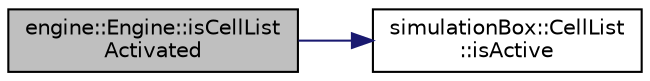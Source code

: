 digraph "engine::Engine::isCellListActivated"
{
 // LATEX_PDF_SIZE
  edge [fontname="Helvetica",fontsize="10",labelfontname="Helvetica",labelfontsize="10"];
  node [fontname="Helvetica",fontsize="10",shape=record];
  rankdir="LR";
  Node1 [label="engine::Engine::isCellList\lActivated",height=0.2,width=0.4,color="black", fillcolor="grey75", style="filled", fontcolor="black",tooltip=" "];
  Node1 -> Node2 [color="midnightblue",fontsize="10",style="solid",fontname="Helvetica"];
  Node2 [label="simulationBox::CellList\l::isActive",height=0.2,width=0.4,color="black", fillcolor="white", style="filled",URL="$classsimulationBox_1_1CellList.html#ad1d5999fc775097f4484bd01616eab75",tooltip=" "];
}
